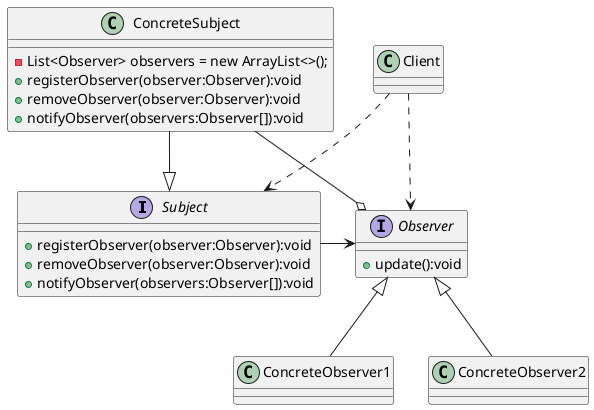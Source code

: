 @startuml
'https://plantuml.com/class-diagram

interface Subject{
+registerObserver(observer:Observer):void
+removeObserver(observer:Observer):void
+notifyObserver(observers:Observer[]):void
}

class ConcreteSubject{
-List<Observer> observers = new ArrayList<>();
+registerObserver(observer:Observer):void
+removeObserver(observer:Observer):void
+notifyObserver(observers:Observer[]):void
}
ConcreteSubject --|> Subject

interface Observer{
+update():void
}
Subject -> Observer
ConcreteSubject --o Observer

class ConcreteObserver1{}
class ConcreteObserver2{}
Observer <|-- ConcreteObserver1
Observer <|-- ConcreteObserver2
'好处：扩展观察者时，subject主体不需要发生任何变化。
'原有的实现模式中，如果增加一个观察者，subject内部需要为新的观察者
'分配一个告示板，以便下一步的推送内容
'而在观察者模式里，主体和观察者内部的聚合通过register/remove()完成
'动态的调整，新增加一个观察者，只需要register，灵活的达成了主体对观察者的管理

class Client{}
Client ..> Subject
Client ..> Observer
@enduml